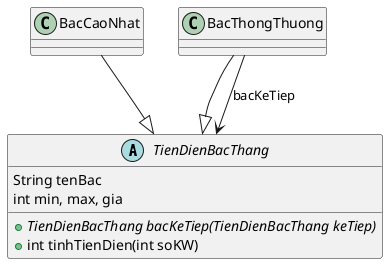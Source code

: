 @startuml
abstract class TienDienBacThang{
    String tenBac
    int min, max, gia
    + {abstract} TienDienBacThang bacKeTiep(TienDienBacThang keTiep)
    + int tinhTienDien(int soKW)
}

class BacCaoNhat

class BacThongThuong

BacCaoNhat --|> TienDienBacThang

BacThongThuong --|> TienDienBacThang
BacThongThuong --> TienDienBacThang : bacKeTiep
@enduml